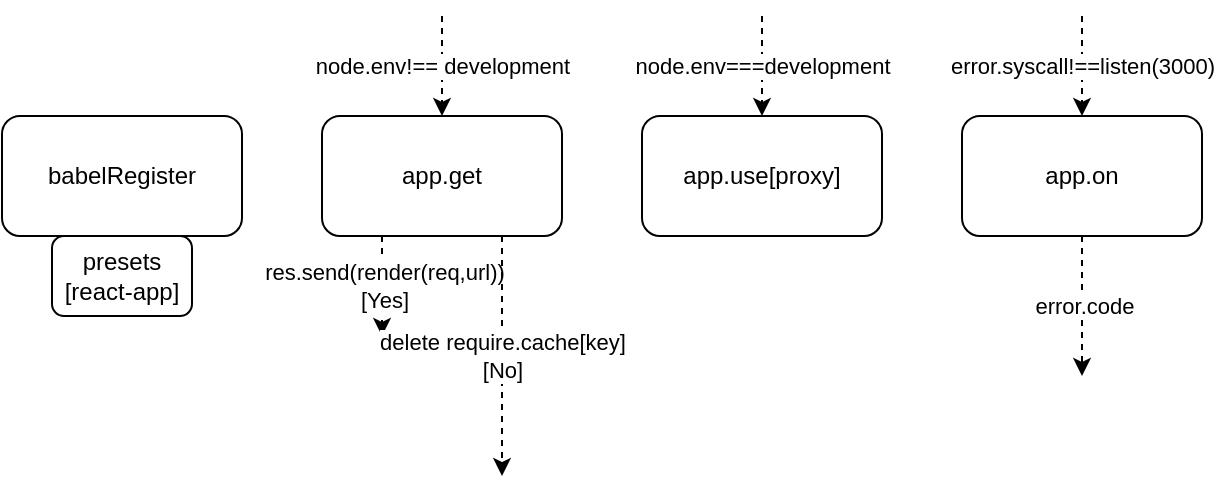 <mxfile pages="2" version="11.2.8" type="github"><diagram id="ayCgdi9hvp7Ei-dsZJo8" name="react/ssr/server"><mxGraphModel dx="946" dy="524" grid="1" gridSize="10" guides="1" tooltips="1" connect="1" arrows="1" fold="1" page="1" pageScale="1" pageWidth="827" pageHeight="1169" math="0" shadow="0"><root><mxCell id="0"/><mxCell id="1" parent="0"/><mxCell id="yy6jrlFf--4EgY1xgQr5-1" value="babelRegister" style="rounded=1;whiteSpace=wrap;html=1;" parent="1" vertex="1"><mxGeometry x="40" y="60" width="120" height="60" as="geometry"/></mxCell><mxCell id="yy6jrlFf--4EgY1xgQr5-2" value="presets&lt;br&gt;[react-app]" style="rounded=1;whiteSpace=wrap;html=1;" parent="1" vertex="1"><mxGeometry x="65" y="120" width="70" height="40" as="geometry"/></mxCell><mxCell id="yy6jrlFf--4EgY1xgQr5-5" value="res.send(render(req,url))&lt;br&gt;[Yes]" style="edgeStyle=orthogonalEdgeStyle;rounded=0;orthogonalLoop=1;jettySize=auto;html=1;exitX=0.25;exitY=1;exitDx=0;exitDy=0;dashed=1;" parent="1" source="yy6jrlFf--4EgY1xgQr5-3" edge="1"><mxGeometry relative="1" as="geometry"><mxPoint x="230" y="170" as="targetPoint"/></mxGeometry></mxCell><mxCell id="yy6jrlFf--4EgY1xgQr5-6" value="delete require.cache[key]&lt;br&gt;[No]" style="edgeStyle=orthogonalEdgeStyle;rounded=0;orthogonalLoop=1;jettySize=auto;html=1;exitX=0.75;exitY=1;exitDx=0;exitDy=0;dashed=1;" parent="1" source="yy6jrlFf--4EgY1xgQr5-3" edge="1"><mxGeometry relative="1" as="geometry"><mxPoint x="290" y="240" as="targetPoint"/><Array as="points"><mxPoint x="290" y="190"/><mxPoint x="290" y="190"/></Array></mxGeometry></mxCell><mxCell id="yy6jrlFf--4EgY1xgQr5-3" value="app.get" style="rounded=1;whiteSpace=wrap;html=1;" parent="1" vertex="1"><mxGeometry x="200" y="60" width="120" height="60" as="geometry"/></mxCell><mxCell id="yy6jrlFf--4EgY1xgQr5-4" value="node.env!== development" style="endArrow=classic;html=1;entryX=0.5;entryY=0;entryDx=0;entryDy=0;dashed=1;" parent="1" target="yy6jrlFf--4EgY1xgQr5-3" edge="1"><mxGeometry width="50" height="50" relative="1" as="geometry"><mxPoint x="260" y="10" as="sourcePoint"/><mxPoint x="90" y="180" as="targetPoint"/></mxGeometry></mxCell><mxCell id="yy6jrlFf--4EgY1xgQr5-7" value="app.use[proxy]" style="rounded=1;whiteSpace=wrap;html=1;" parent="1" vertex="1"><mxGeometry x="360" y="60" width="120" height="60" as="geometry"/></mxCell><mxCell id="yy6jrlFf--4EgY1xgQr5-8" value="node.env===development" style="endArrow=classic;html=1;dashed=1;entryX=0.5;entryY=0;entryDx=0;entryDy=0;" parent="1" target="yy6jrlFf--4EgY1xgQr5-7" edge="1"><mxGeometry width="50" height="50" relative="1" as="geometry"><mxPoint x="420" y="10" as="sourcePoint"/><mxPoint x="90" y="270" as="targetPoint"/></mxGeometry></mxCell><mxCell id="yy6jrlFf--4EgY1xgQr5-11" value="error.code" style="edgeStyle=orthogonalEdgeStyle;rounded=0;orthogonalLoop=1;jettySize=auto;html=1;exitX=0.5;exitY=1;exitDx=0;exitDy=0;dashed=1;" parent="1" source="yy6jrlFf--4EgY1xgQr5-9" edge="1"><mxGeometry relative="1" as="geometry"><mxPoint x="580" y="190" as="targetPoint"/></mxGeometry></mxCell><mxCell id="yy6jrlFf--4EgY1xgQr5-9" value="app.on" style="rounded=1;whiteSpace=wrap;html=1;" parent="1" vertex="1"><mxGeometry x="520" y="60" width="120" height="60" as="geometry"/></mxCell><mxCell id="yy6jrlFf--4EgY1xgQr5-10" value="error.syscall!==listen(3000)" style="endArrow=classic;html=1;dashed=1;entryX=0.5;entryY=0;entryDx=0;entryDy=0;" parent="1" target="yy6jrlFf--4EgY1xgQr5-9" edge="1"><mxGeometry width="50" height="50" relative="1" as="geometry"><mxPoint x="580" y="10" as="sourcePoint"/><mxPoint x="90" y="270" as="targetPoint"/></mxGeometry></mxCell></root></mxGraphModel></diagram><diagram id="cp5Zxqa_p5EMsZCqvkTO" name="chrome"><mxGraphModel dx="946" dy="524" grid="1" gridSize="10" guides="1" tooltips="1" connect="1" arrows="1" fold="1" page="1" pageScale="1" pageWidth="827" pageHeight="1169" math="0" shadow="0"><root><mxCell id="zBmXmnG1RmkuI48XcygZ-0"/><mxCell id="zBmXmnG1RmkuI48XcygZ-1" parent="zBmXmnG1RmkuI48XcygZ-0"/><mxCell id="zBmXmnG1RmkuI48XcygZ-2" value="state(theme:light)" style="rounded=1;whiteSpace=wrap;html=1;" vertex="1" parent="zBmXmnG1RmkuI48XcygZ-1"><mxGeometry x="120" y="60" width="120" height="60" as="geometry"/></mxCell><mxCell id="zBmXmnG1RmkuI48XcygZ-3" value="assets" style="rounded=1;whiteSpace=wrap;html=1;" vertex="1" parent="zBmXmnG1RmkuI48XcygZ-1"><mxGeometry x="280" y="60" width="120" height="60" as="geometry"/></mxCell><mxCell id="zBmXmnG1RmkuI48XcygZ-4" value="this.props.assets" style="endArrow=classic;html=1;dashed=1;entryX=0.5;entryY=0;entryDx=0;entryDy=0;" edge="1" parent="zBmXmnG1RmkuI48XcygZ-1" target="zBmXmnG1RmkuI48XcygZ-3"><mxGeometry width="50" height="50" relative="1" as="geometry"><mxPoint x="340" y="20" as="sourcePoint"/><mxPoint x="170" y="140" as="targetPoint"/></mxGeometry></mxCell><mxCell id="zBmXmnG1RmkuI48XcygZ-5" value="this.props.title" style="rounded=1;whiteSpace=wrap;html=1;" vertex="1" parent="zBmXmnG1RmkuI48XcygZ-1"><mxGeometry x="120" y="200" width="120" height="60" as="geometry"/></mxCell><mxCell id="zBmXmnG1RmkuI48XcygZ-6" value="Theme.Provider(value)" style="rounded=1;whiteSpace=wrap;html=1;" vertex="1" parent="zBmXmnG1RmkuI48XcygZ-1"><mxGeometry x="280" y="200" width="120" height="60" as="geometry"/></mxCell><mxCell id="zBmXmnG1RmkuI48XcygZ-7" value="this.props.theme" style="endArrow=classic;html=1;dashed=1;entryX=0.5;entryY=0;entryDx=0;entryDy=0;" edge="1" parent="zBmXmnG1RmkuI48XcygZ-1" target="zBmXmnG1RmkuI48XcygZ-6"><mxGeometry width="50" height="50" relative="1" as="geometry"><mxPoint x="340" y="150" as="sourcePoint"/><mxPoint x="340" y="170" as="targetPoint"/></mxGeometry></mxCell><mxCell id="zBmXmnG1RmkuI48XcygZ-8" value="this.props.children" style="rounded=1;whiteSpace=wrap;html=1;" vertex="1" parent="zBmXmnG1RmkuI48XcygZ-1"><mxGeometry x="440" y="200" width="120" height="60" as="geometry"/></mxCell><mxCell id="zBmXmnG1RmkuI48XcygZ-9" value="this.setState(theme)&lt;br&gt;timeout(6000)" style="rounded=1;whiteSpace=wrap;html=1;" vertex="1" parent="zBmXmnG1RmkuI48XcygZ-1"><mxGeometry x="280" y="340" width="120" height="60" as="geometry"/></mxCell><mxCell id="zBmXmnG1RmkuI48XcygZ-10" value="onChange(theme)" style="endArrow=classic;html=1;dashed=1;entryX=0.5;entryY=0;entryDx=0;entryDy=0;" edge="1" parent="zBmXmnG1RmkuI48XcygZ-1" target="zBmXmnG1RmkuI48XcygZ-9"><mxGeometry width="50" height="50" relative="1" as="geometry"><mxPoint x="340" y="290" as="sourcePoint"/><mxPoint x="170" y="420" as="targetPoint"/></mxGeometry></mxCell><mxCell id="zBmXmnG1RmkuI48XcygZ-11" value="dangerouslySetInnerHTML.&lt;br&gt;html" style="rounded=1;whiteSpace=wrap;html=1;" vertex="1" parent="zBmXmnG1RmkuI48XcygZ-1"><mxGeometry x="425" y="340" width="150" height="60" as="geometry"/></mxCell><mxCell id="zBmXmnG1RmkuI48XcygZ-12" value="${JSON.stringify(assets)}" style="endArrow=classic;html=1;dashed=1;entryX=0.5;entryY=0;entryDx=0;entryDy=0;" edge="1" parent="zBmXmnG1RmkuI48XcygZ-1" target="zBmXmnG1RmkuI48XcygZ-11"><mxGeometry width="50" height="50" relative="1" as="geometry"><mxPoint x="500" y="290" as="sourcePoint"/><mxPoint x="170" y="420" as="targetPoint"/></mxGeometry></mxCell></root></mxGraphModel></diagram></mxfile>